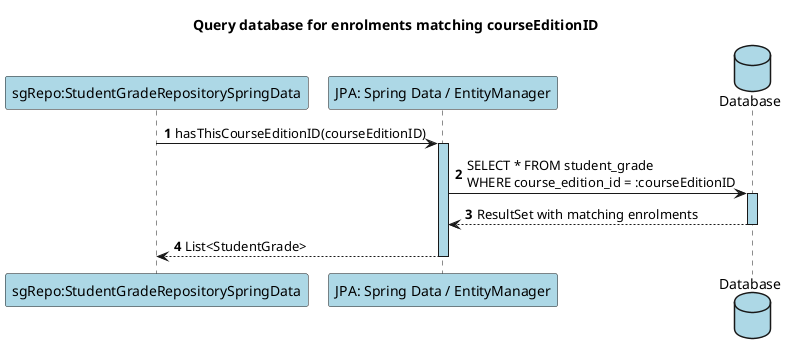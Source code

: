 @startuml

autonumber

title Query database for enrolments matching courseEditionID

participant "sgRepo:StudentGradeRepositorySpringData" as R #lightblue
participant "JPA: Spring Data / EntityManager" as JPA #lightblue
database "Database" as DB #lightblue

R -> JPA ++ #lightblue: hasThisCourseEditionID(courseEditionID)
JPA -> DB ++ #lightblue: SELECT * FROM student_grade \nWHERE course_edition_id = :courseEditionID
DB --> JPA --: ResultSet with matching enrolments
JPA --> R --: List<StudentGrade>

@enduml